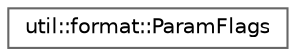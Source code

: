 digraph "Graphical Class Hierarchy"
{
 // LATEX_PDF_SIZE
  bgcolor="transparent";
  edge [fontname=Helvetica,fontsize=10,labelfontname=Helvetica,labelfontsize=10];
  node [fontname=Helvetica,fontsize=10,shape=box,height=0.2,width=0.4];
  rankdir="LR";
  Node0 [id="Node000000",label="util::format::ParamFlags",height=0.2,width=0.4,color="grey40", fillcolor="white", style="filled",URL="$d9/db6/structutil_1_1format_1_1ParamFlags.html",tooltip=" "];
}
